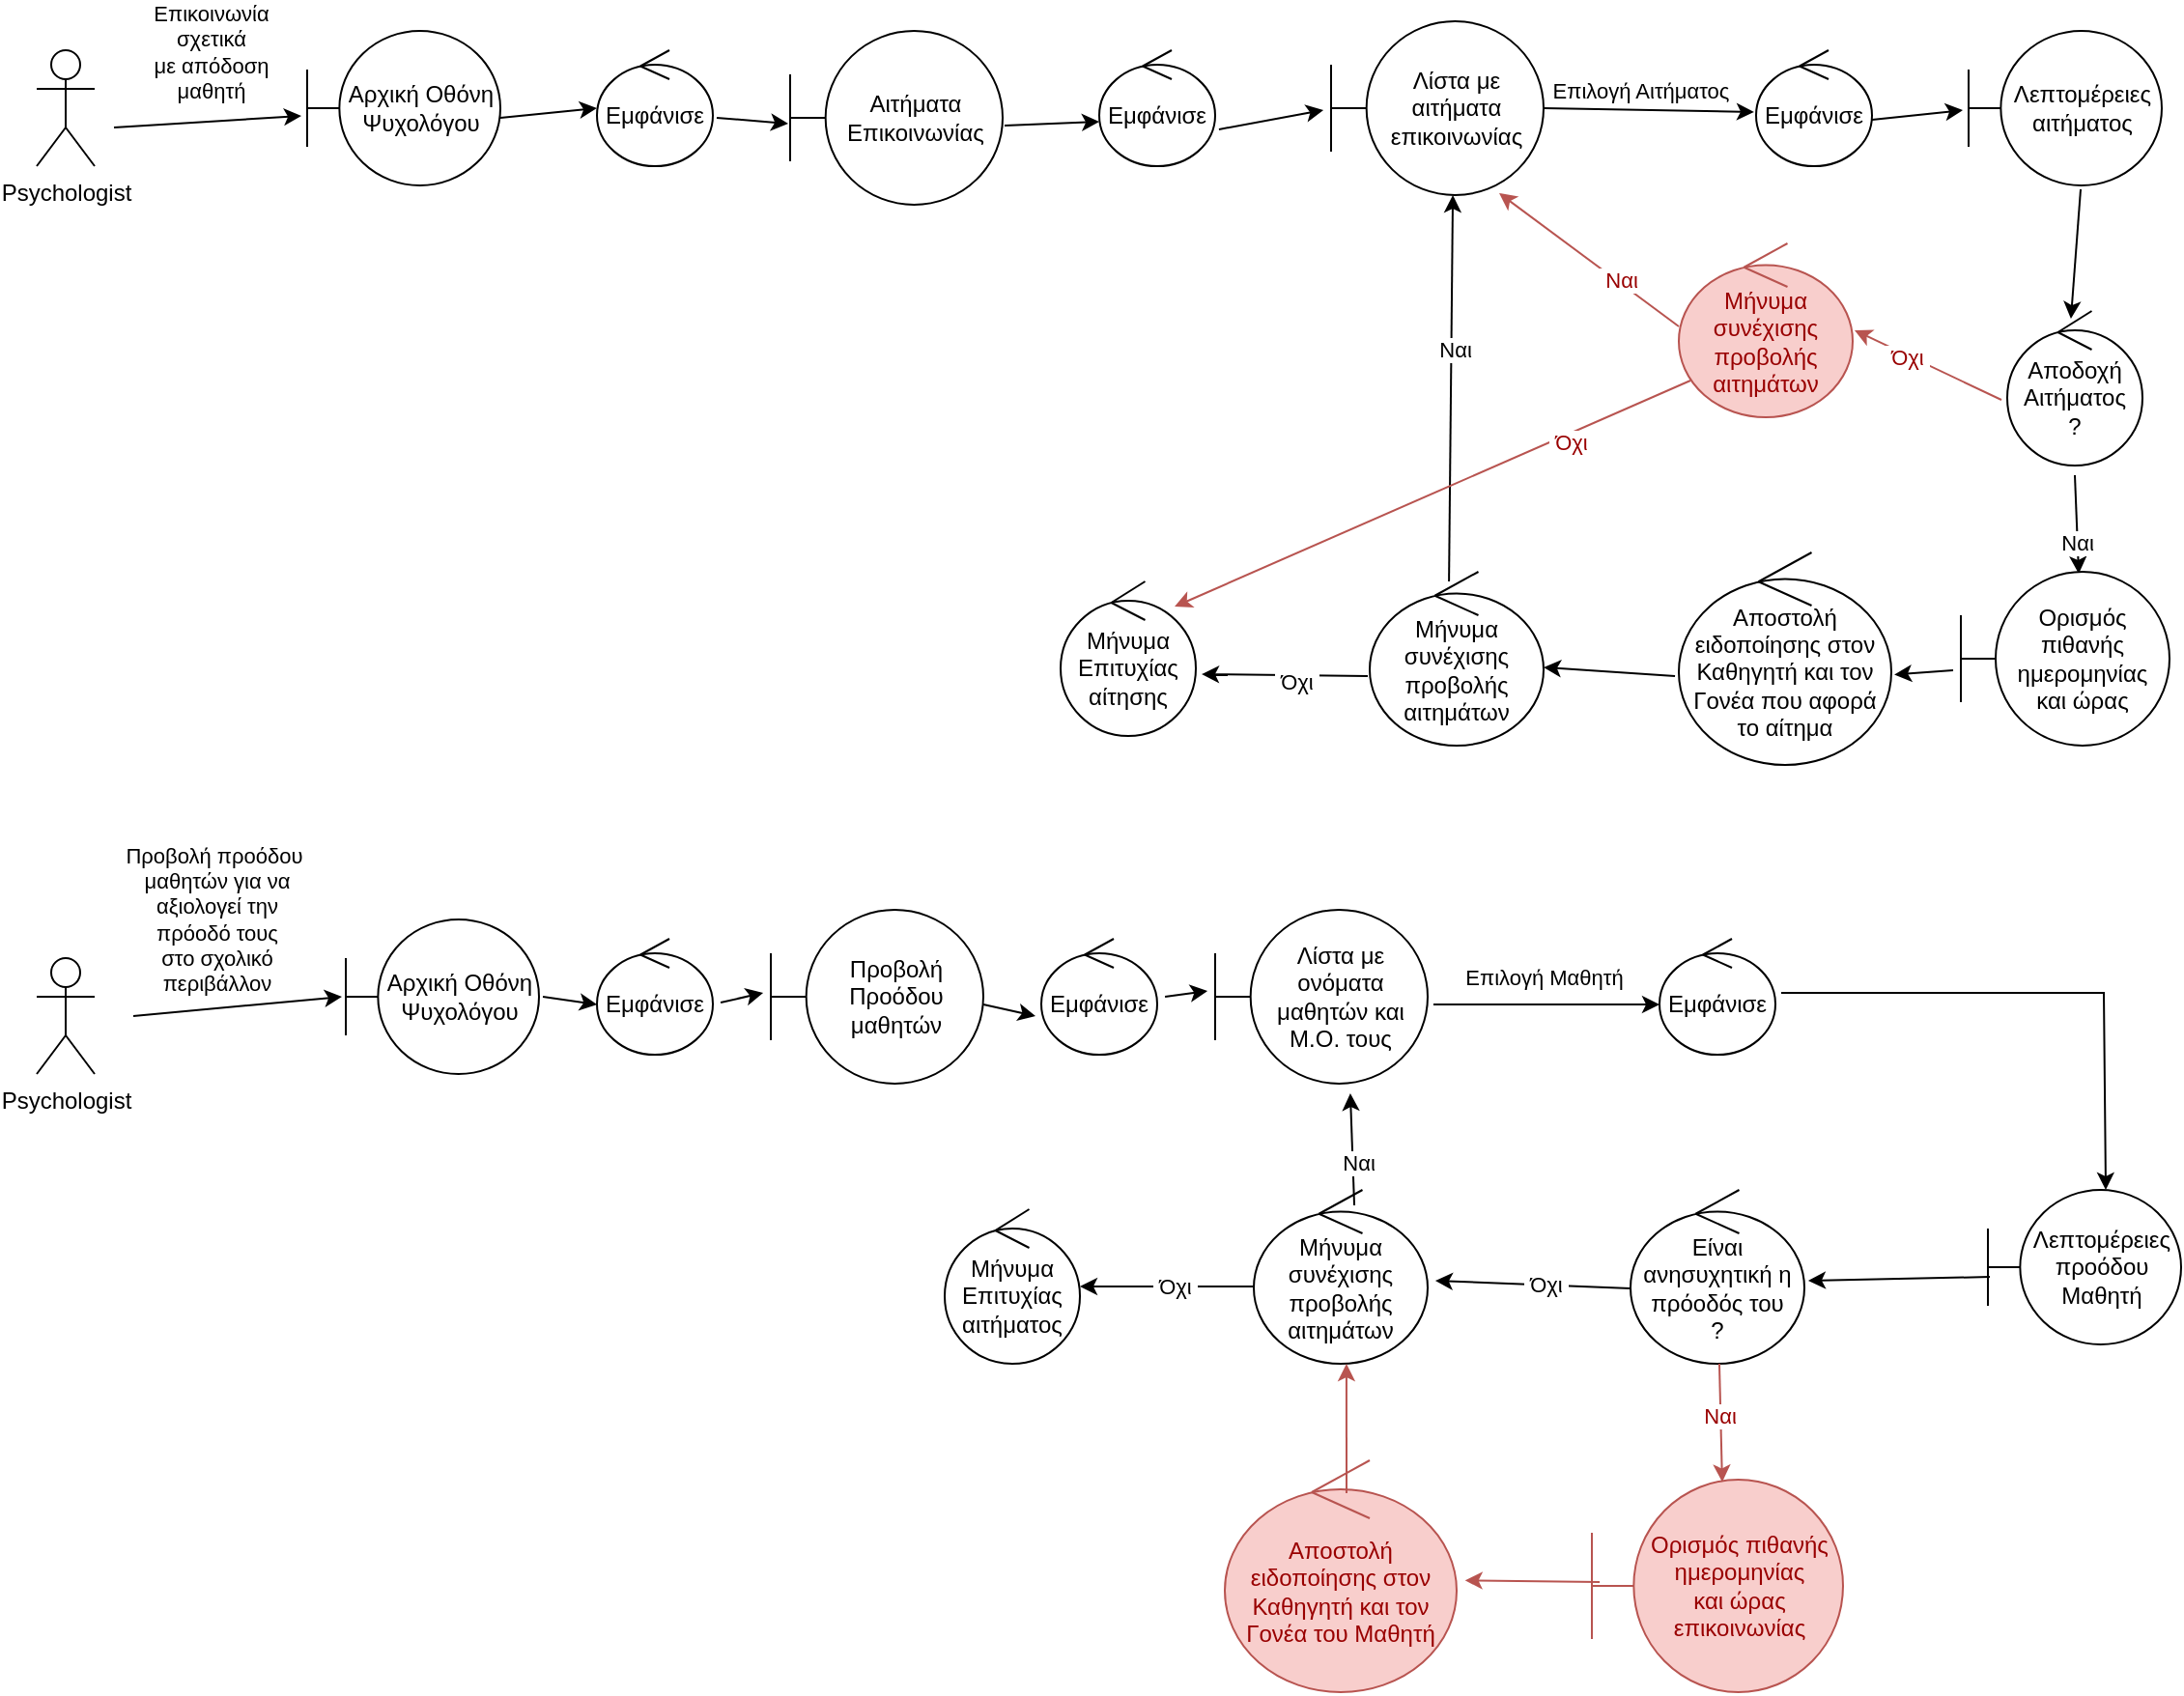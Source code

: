 <mxfile version="21.2.1" type="device">
  <diagram name="Σελίδα-1" id="LZdupITZ9mR2qBKRIonI">
    <mxGraphModel dx="1434" dy="788" grid="1" gridSize="10" guides="1" tooltips="1" connect="1" arrows="1" fold="1" page="1" pageScale="1" pageWidth="1654" pageHeight="1169" math="0" shadow="0">
      <root>
        <mxCell id="0" />
        <mxCell id="1" parent="0" />
        <mxCell id="di3pVgiRcagybMF0xE92-1" value="Psychologist" style="shape=umlActor;verticalLabelPosition=bottom;verticalAlign=top;html=1;outlineConnect=0;" parent="1" vertex="1">
          <mxGeometry x="70" y="70" width="30" height="60" as="geometry" />
        </mxCell>
        <mxCell id="di3pVgiRcagybMF0xE92-2" value="Αρχική Οθόνη Ψυχολόγου" style="shape=umlBoundary;whiteSpace=wrap;html=1;" parent="1" vertex="1">
          <mxGeometry x="210" y="60" width="100" height="80" as="geometry" />
        </mxCell>
        <mxCell id="di3pVgiRcagybMF0xE92-3" value="" style="endArrow=classic;html=1;rounded=0;entryX=-0.03;entryY=0.55;entryDx=0;entryDy=0;entryPerimeter=0;" parent="1" target="di3pVgiRcagybMF0xE92-2" edge="1">
          <mxGeometry width="50" height="50" relative="1" as="geometry">
            <mxPoint x="110" y="110" as="sourcePoint" />
            <mxPoint x="190" y="250" as="targetPoint" />
          </mxGeometry>
        </mxCell>
        <mxCell id="di3pVgiRcagybMF0xE92-4" value="Επικοινωνία &lt;br&gt;σχετικά&lt;br&gt;με απόδοση&lt;br&gt;μαθητή" style="edgeLabel;html=1;align=center;verticalAlign=middle;resizable=0;points=[];" parent="di3pVgiRcagybMF0xE92-3" vertex="1" connectable="0">
          <mxGeometry x="0.503" y="-2" relative="1" as="geometry">
            <mxPoint x="-23" y="-37" as="offset" />
          </mxGeometry>
        </mxCell>
        <mxCell id="di3pVgiRcagybMF0xE92-5" value="Εμφάνισε" style="ellipse;shape=umlControl;whiteSpace=wrap;html=1;" parent="1" vertex="1">
          <mxGeometry x="360" y="70" width="60" height="60" as="geometry" />
        </mxCell>
        <mxCell id="di3pVgiRcagybMF0xE92-6" value="" style="endArrow=classic;html=1;rounded=0;exitX=1;exitY=0.563;exitDx=0;exitDy=0;exitPerimeter=0;entryX=0;entryY=0.5;entryDx=0;entryDy=0;entryPerimeter=0;" parent="1" source="di3pVgiRcagybMF0xE92-2" target="di3pVgiRcagybMF0xE92-5" edge="1">
          <mxGeometry width="50" height="50" relative="1" as="geometry">
            <mxPoint x="350" y="270" as="sourcePoint" />
            <mxPoint x="400" y="220" as="targetPoint" />
          </mxGeometry>
        </mxCell>
        <mxCell id="di3pVgiRcagybMF0xE92-7" value="Αιτήματα Επικοινωνίας" style="shape=umlBoundary;whiteSpace=wrap;html=1;" parent="1" vertex="1">
          <mxGeometry x="460" y="60" width="110" height="90" as="geometry" />
        </mxCell>
        <mxCell id="di3pVgiRcagybMF0xE92-8" value="" style="endArrow=classic;html=1;rounded=0;exitX=1.033;exitY=0.583;exitDx=0;exitDy=0;exitPerimeter=0;entryX=-0.009;entryY=0.533;entryDx=0;entryDy=0;entryPerimeter=0;" parent="1" source="di3pVgiRcagybMF0xE92-5" target="di3pVgiRcagybMF0xE92-7" edge="1">
          <mxGeometry width="50" height="50" relative="1" as="geometry">
            <mxPoint x="370" y="330" as="sourcePoint" />
            <mxPoint x="420" y="280" as="targetPoint" />
          </mxGeometry>
        </mxCell>
        <mxCell id="di3pVgiRcagybMF0xE92-11" value="Εμφάνισε" style="ellipse;shape=umlControl;whiteSpace=wrap;html=1;" parent="1" vertex="1">
          <mxGeometry x="620" y="70" width="60" height="60" as="geometry" />
        </mxCell>
        <mxCell id="di3pVgiRcagybMF0xE92-12" value="" style="endArrow=classic;html=1;rounded=0;exitX=1.009;exitY=0.544;exitDx=0;exitDy=0;exitPerimeter=0;entryX=0;entryY=0.617;entryDx=0;entryDy=0;entryPerimeter=0;" parent="1" source="di3pVgiRcagybMF0xE92-7" target="di3pVgiRcagybMF0xE92-11" edge="1">
          <mxGeometry width="50" height="50" relative="1" as="geometry">
            <mxPoint x="580" y="180" as="sourcePoint" />
            <mxPoint x="620" y="140" as="targetPoint" />
          </mxGeometry>
        </mxCell>
        <mxCell id="di3pVgiRcagybMF0xE92-13" value="Λίστα με αιτήματα επικοινωνίας" style="shape=umlBoundary;whiteSpace=wrap;html=1;" parent="1" vertex="1">
          <mxGeometry x="740" y="55" width="110" height="90" as="geometry" />
        </mxCell>
        <mxCell id="di3pVgiRcagybMF0xE92-14" value="" style="endArrow=classic;html=1;rounded=0;exitX=1.033;exitY=0.683;exitDx=0;exitDy=0;exitPerimeter=0;entryX=-0.036;entryY=0.511;entryDx=0;entryDy=0;entryPerimeter=0;" parent="1" source="di3pVgiRcagybMF0xE92-11" target="di3pVgiRcagybMF0xE92-13" edge="1">
          <mxGeometry width="50" height="50" relative="1" as="geometry">
            <mxPoint x="700" y="250" as="sourcePoint" />
            <mxPoint x="750" y="200" as="targetPoint" />
          </mxGeometry>
        </mxCell>
        <mxCell id="di3pVgiRcagybMF0xE92-15" value="Εμφάνισε" style="ellipse;shape=umlControl;whiteSpace=wrap;html=1;" parent="1" vertex="1">
          <mxGeometry x="960" y="70" width="60" height="60" as="geometry" />
        </mxCell>
        <mxCell id="di3pVgiRcagybMF0xE92-16" value="" style="endArrow=classic;html=1;rounded=0;exitX=1;exitY=0.5;exitDx=0;exitDy=0;exitPerimeter=0;entryX=-0.017;entryY=0.533;entryDx=0;entryDy=0;entryPerimeter=0;" parent="1" source="di3pVgiRcagybMF0xE92-13" target="di3pVgiRcagybMF0xE92-15" edge="1">
          <mxGeometry width="50" height="50" relative="1" as="geometry">
            <mxPoint x="830" y="190" as="sourcePoint" />
            <mxPoint x="880" y="140" as="targetPoint" />
          </mxGeometry>
        </mxCell>
        <mxCell id="di3pVgiRcagybMF0xE92-17" value="Επιλογή Αιτήματος" style="edgeLabel;html=1;align=center;verticalAlign=middle;resizable=0;points=[];" parent="di3pVgiRcagybMF0xE92-16" vertex="1" connectable="0">
          <mxGeometry x="0.414" y="-2" relative="1" as="geometry">
            <mxPoint x="-27" y="-13" as="offset" />
          </mxGeometry>
        </mxCell>
        <mxCell id="di3pVgiRcagybMF0xE92-18" value="Λεπτομέρειες αιτήματος" style="shape=umlBoundary;whiteSpace=wrap;html=1;" parent="1" vertex="1">
          <mxGeometry x="1070" y="60" width="100" height="80" as="geometry" />
        </mxCell>
        <mxCell id="di3pVgiRcagybMF0xE92-19" value="" style="endArrow=classic;html=1;rounded=0;exitX=1;exitY=0.6;exitDx=0;exitDy=0;exitPerimeter=0;entryX=-0.03;entryY=0.513;entryDx=0;entryDy=0;entryPerimeter=0;" parent="1" source="di3pVgiRcagybMF0xE92-15" target="di3pVgiRcagybMF0xE92-18" edge="1">
          <mxGeometry width="50" height="50" relative="1" as="geometry">
            <mxPoint x="1070" y="300" as="sourcePoint" />
            <mxPoint x="1120" y="250" as="targetPoint" />
          </mxGeometry>
        </mxCell>
        <mxCell id="di3pVgiRcagybMF0xE92-20" value="Αποδοχή Αιτήματος&lt;br&gt;?" style="ellipse;shape=umlControl;whiteSpace=wrap;html=1;" parent="1" vertex="1">
          <mxGeometry x="1090" y="205" width="70" height="80" as="geometry" />
        </mxCell>
        <mxCell id="di3pVgiRcagybMF0xE92-21" value="" style="endArrow=classic;html=1;rounded=0;exitX=0.58;exitY=1.025;exitDx=0;exitDy=0;exitPerimeter=0;entryX=0.471;entryY=0.05;entryDx=0;entryDy=0;entryPerimeter=0;" parent="1" source="di3pVgiRcagybMF0xE92-18" target="di3pVgiRcagybMF0xE92-20" edge="1">
          <mxGeometry width="50" height="50" relative="1" as="geometry">
            <mxPoint x="1160" y="200" as="sourcePoint" />
            <mxPoint x="1210" y="150" as="targetPoint" />
          </mxGeometry>
        </mxCell>
        <mxCell id="di3pVgiRcagybMF0xE92-22" value="" style="endArrow=classic;html=1;rounded=0;entryX=0.565;entryY=0.011;entryDx=0;entryDy=0;entryPerimeter=0;exitX=0.5;exitY=1.063;exitDx=0;exitDy=0;exitPerimeter=0;" parent="1" source="di3pVgiRcagybMF0xE92-20" target="di3pVgiRcagybMF0xE92-24" edge="1">
          <mxGeometry width="50" height="50" relative="1" as="geometry">
            <mxPoint x="1090" y="221" as="sourcePoint" />
            <mxPoint x="1020" y="270" as="targetPoint" />
          </mxGeometry>
        </mxCell>
        <mxCell id="di3pVgiRcagybMF0xE92-23" value="&amp;nbsp;Ναι&amp;nbsp;" style="edgeLabel;html=1;align=center;verticalAlign=middle;resizable=0;points=[];" parent="di3pVgiRcagybMF0xE92-22" vertex="1" connectable="0">
          <mxGeometry x="0.373" y="-1" relative="1" as="geometry">
            <mxPoint as="offset" />
          </mxGeometry>
        </mxCell>
        <mxCell id="di3pVgiRcagybMF0xE92-24" value="Ορισμός πιθανής ημερομηνίας &lt;br&gt;και ώρας" style="shape=umlBoundary;whiteSpace=wrap;html=1;" parent="1" vertex="1">
          <mxGeometry x="1066" y="340" width="108" height="90" as="geometry" />
        </mxCell>
        <mxCell id="di3pVgiRcagybMF0xE92-25" value="Αποστολή ειδοποίησης στον Καθηγητή και τον Γονέα που αφορά το αίτημα" style="ellipse;shape=umlControl;whiteSpace=wrap;html=1;" parent="1" vertex="1">
          <mxGeometry x="920" y="330" width="110" height="110" as="geometry" />
        </mxCell>
        <mxCell id="di3pVgiRcagybMF0xE92-26" value="" style="endArrow=classic;html=1;rounded=0;entryX=1.014;entryY=0.575;entryDx=0;entryDy=0;entryPerimeter=0;exitX=-0.037;exitY=0.567;exitDx=0;exitDy=0;exitPerimeter=0;" parent="1" source="di3pVgiRcagybMF0xE92-24" target="di3pVgiRcagybMF0xE92-25" edge="1">
          <mxGeometry width="50" height="50" relative="1" as="geometry">
            <mxPoint x="870" y="370" as="sourcePoint" />
            <mxPoint x="840" y="240" as="targetPoint" />
          </mxGeometry>
        </mxCell>
        <mxCell id="di3pVgiRcagybMF0xE92-27" value="" style="endArrow=classic;html=1;rounded=0;exitX=-0.018;exitY=0.582;exitDx=0;exitDy=0;exitPerimeter=0;entryX=1;entryY=0.55;entryDx=0;entryDy=0;entryPerimeter=0;" parent="1" source="di3pVgiRcagybMF0xE92-25" target="di3pVgiRcagybMF0xE92-29" edge="1">
          <mxGeometry width="50" height="50" relative="1" as="geometry">
            <mxPoint x="610" y="240" as="sourcePoint" />
            <mxPoint x="660" y="229" as="targetPoint" />
          </mxGeometry>
        </mxCell>
        <mxCell id="di3pVgiRcagybMF0xE92-29" value="Μήνυμα συνέχισης προβολής αιτημάτων" style="ellipse;shape=umlControl;whiteSpace=wrap;html=1;" parent="1" vertex="1">
          <mxGeometry x="760" y="340" width="90" height="90" as="geometry" />
        </mxCell>
        <mxCell id="di3pVgiRcagybMF0xE92-30" value="" style="endArrow=classic;html=1;rounded=0;entryX=0.573;entryY=1;entryDx=0;entryDy=0;entryPerimeter=0;exitX=0.456;exitY=0.056;exitDx=0;exitDy=0;exitPerimeter=0;" parent="1" source="di3pVgiRcagybMF0xE92-29" target="di3pVgiRcagybMF0xE92-13" edge="1">
          <mxGeometry width="50" height="50" relative="1" as="geometry">
            <mxPoint x="300" y="220" as="sourcePoint" />
            <mxPoint x="460" y="200" as="targetPoint" />
          </mxGeometry>
        </mxCell>
        <mxCell id="di3pVgiRcagybMF0xE92-33" value="&amp;nbsp;Ναι&amp;nbsp;" style="edgeLabel;html=1;align=center;verticalAlign=middle;resizable=0;points=[];" parent="di3pVgiRcagybMF0xE92-30" vertex="1" connectable="0">
          <mxGeometry x="0.203" y="-2" relative="1" as="geometry">
            <mxPoint as="offset" />
          </mxGeometry>
        </mxCell>
        <mxCell id="di3pVgiRcagybMF0xE92-34" value="" style="endArrow=classic;html=1;rounded=0;exitX=-0.011;exitY=0.6;exitDx=0;exitDy=0;exitPerimeter=0;entryX=1.043;entryY=0.6;entryDx=0;entryDy=0;entryPerimeter=0;" parent="1" source="di3pVgiRcagybMF0xE92-29" target="di3pVgiRcagybMF0xE92-37" edge="1">
          <mxGeometry width="50" height="50" relative="1" as="geometry">
            <mxPoint x="340" y="260" as="sourcePoint" />
            <mxPoint x="380" y="250" as="targetPoint" />
          </mxGeometry>
        </mxCell>
        <mxCell id="di3pVgiRcagybMF0xE92-35" value="&amp;nbsp;Όχι&amp;nbsp;" style="edgeLabel;html=1;align=center;verticalAlign=middle;resizable=0;points=[];" parent="di3pVgiRcagybMF0xE92-34" vertex="1" connectable="0">
          <mxGeometry x="-0.123" y="3" relative="1" as="geometry">
            <mxPoint as="offset" />
          </mxGeometry>
        </mxCell>
        <mxCell id="di3pVgiRcagybMF0xE92-37" value="Μήνυμα Επιτυχίας αίτησης" style="ellipse;shape=umlControl;whiteSpace=wrap;html=1;" parent="1" vertex="1">
          <mxGeometry x="600" y="345" width="70" height="80" as="geometry" />
        </mxCell>
        <mxCell id="di3pVgiRcagybMF0xE92-38" value="" style="endArrow=classic;html=1;rounded=0;exitX=-0.043;exitY=0.575;exitDx=0;exitDy=0;exitPerimeter=0;fillColor=#f8cecc;strokeColor=#b85450;entryX=1.011;entryY=0.5;entryDx=0;entryDy=0;entryPerimeter=0;" parent="1" source="di3pVgiRcagybMF0xE92-20" target="di3pVgiRcagybMF0xE92-40" edge="1">
          <mxGeometry width="50" height="50" relative="1" as="geometry">
            <mxPoint x="900" y="280" as="sourcePoint" />
            <mxPoint x="960" y="250" as="targetPoint" />
          </mxGeometry>
        </mxCell>
        <mxCell id="di3pVgiRcagybMF0xE92-39" value="&amp;nbsp;Όχι&amp;nbsp;" style="edgeLabel;html=1;align=center;verticalAlign=middle;resizable=0;points=[];fontColor=#990000;" parent="di3pVgiRcagybMF0xE92-38" vertex="1" connectable="0">
          <mxGeometry x="0.281" y="1" relative="1" as="geometry">
            <mxPoint as="offset" />
          </mxGeometry>
        </mxCell>
        <mxCell id="di3pVgiRcagybMF0xE92-40" value="&lt;font color=&quot;#990000&quot;&gt;Μήνυμα συνέχισης προβολής αιτημάτων&lt;/font&gt;" style="ellipse;shape=umlControl;whiteSpace=wrap;html=1;fillColor=#f8cecc;strokeColor=#b85450;" parent="1" vertex="1">
          <mxGeometry x="920" y="170" width="90" height="90" as="geometry" />
        </mxCell>
        <mxCell id="di3pVgiRcagybMF0xE92-41" value="" style="endArrow=classic;html=1;rounded=0;exitX=0;exitY=0.478;exitDx=0;exitDy=0;exitPerimeter=0;entryX=0.791;entryY=0.989;entryDx=0;entryDy=0;entryPerimeter=0;fillColor=#f8cecc;strokeColor=#b85450;" parent="1" source="di3pVgiRcagybMF0xE92-40" target="di3pVgiRcagybMF0xE92-13" edge="1">
          <mxGeometry width="50" height="50" relative="1" as="geometry">
            <mxPoint x="880" y="200" as="sourcePoint" />
            <mxPoint x="930" y="150" as="targetPoint" />
          </mxGeometry>
        </mxCell>
        <mxCell id="di3pVgiRcagybMF0xE92-42" value="&amp;nbsp;Ναι&amp;nbsp;" style="edgeLabel;html=1;align=center;verticalAlign=middle;resizable=0;points=[];fontColor=#990000;" parent="di3pVgiRcagybMF0xE92-41" vertex="1" connectable="0">
          <mxGeometry x="-0.327" y="-1" relative="1" as="geometry">
            <mxPoint as="offset" />
          </mxGeometry>
        </mxCell>
        <mxCell id="di3pVgiRcagybMF0xE92-43" value="" style="endArrow=classic;html=1;rounded=0;exitX=0.067;exitY=0.789;exitDx=0;exitDy=0;exitPerimeter=0;fillColor=#f8cecc;strokeColor=#b85450;entryX=0.843;entryY=0.163;entryDx=0;entryDy=0;entryPerimeter=0;" parent="1" source="di3pVgiRcagybMF0xE92-40" target="di3pVgiRcagybMF0xE92-37" edge="1">
          <mxGeometry width="50" height="50" relative="1" as="geometry">
            <mxPoint x="700" y="260" as="sourcePoint" />
            <mxPoint x="750" y="210" as="targetPoint" />
          </mxGeometry>
        </mxCell>
        <mxCell id="di3pVgiRcagybMF0xE92-45" value="&amp;nbsp;Όχι&amp;nbsp;" style="edgeLabel;html=1;align=center;verticalAlign=middle;resizable=0;points=[];fontColor=#990000;" parent="di3pVgiRcagybMF0xE92-43" vertex="1" connectable="0">
          <mxGeometry x="-0.525" y="3" relative="1" as="geometry">
            <mxPoint y="1" as="offset" />
          </mxGeometry>
        </mxCell>
        <mxCell id="RGzl5aq1SN7Kaot9IfNe-2" value="Psychologist" style="shape=umlActor;verticalLabelPosition=bottom;verticalAlign=top;html=1;outlineConnect=0;" vertex="1" parent="1">
          <mxGeometry x="70" y="540" width="30" height="60" as="geometry" />
        </mxCell>
        <mxCell id="RGzl5aq1SN7Kaot9IfNe-4" value="Αρχική Οθόνη Ψυχολόγου" style="shape=umlBoundary;whiteSpace=wrap;html=1;" vertex="1" parent="1">
          <mxGeometry x="230" y="520" width="100" height="80" as="geometry" />
        </mxCell>
        <mxCell id="RGzl5aq1SN7Kaot9IfNe-5" value="Εμφάνισε" style="ellipse;shape=umlControl;whiteSpace=wrap;html=1;" vertex="1" parent="1">
          <mxGeometry x="360" y="530" width="60" height="60" as="geometry" />
        </mxCell>
        <mxCell id="RGzl5aq1SN7Kaot9IfNe-6" value="Εμφάνισε" style="ellipse;shape=umlControl;whiteSpace=wrap;html=1;" vertex="1" parent="1">
          <mxGeometry x="590" y="530" width="60" height="60" as="geometry" />
        </mxCell>
        <mxCell id="RGzl5aq1SN7Kaot9IfNe-7" value="Προβολή&lt;br/&gt;Προόδου μαθητών" style="shape=umlBoundary;whiteSpace=wrap;html=1;" vertex="1" parent="1">
          <mxGeometry x="450" y="515" width="110" height="90" as="geometry" />
        </mxCell>
        <mxCell id="RGzl5aq1SN7Kaot9IfNe-8" value="Λίστα με ονόματα μαθητών και Μ.Ο. τους" style="shape=umlBoundary;whiteSpace=wrap;html=1;" vertex="1" parent="1">
          <mxGeometry x="680" y="515" width="110" height="90" as="geometry" />
        </mxCell>
        <mxCell id="RGzl5aq1SN7Kaot9IfNe-9" value="" style="endArrow=classic;html=1;rounded=0;exitX=1.02;exitY=0.5;exitDx=0;exitDy=0;exitPerimeter=0;entryX=0;entryY=0.567;entryDx=0;entryDy=0;entryPerimeter=0;" edge="1" parent="1" source="RGzl5aq1SN7Kaot9IfNe-4" target="RGzl5aq1SN7Kaot9IfNe-5">
          <mxGeometry width="50" height="50" relative="1" as="geometry">
            <mxPoint x="220" y="470" as="sourcePoint" />
            <mxPoint x="270" y="420" as="targetPoint" />
          </mxGeometry>
        </mxCell>
        <mxCell id="RGzl5aq1SN7Kaot9IfNe-10" value="" style="endArrow=classic;html=1;rounded=0;exitX=1.067;exitY=0.55;exitDx=0;exitDy=0;exitPerimeter=0;entryX=-0.036;entryY=0.478;entryDx=0;entryDy=0;entryPerimeter=0;" edge="1" parent="1" source="RGzl5aq1SN7Kaot9IfNe-5" target="RGzl5aq1SN7Kaot9IfNe-7">
          <mxGeometry width="50" height="50" relative="1" as="geometry">
            <mxPoint x="420" y="490" as="sourcePoint" />
            <mxPoint x="470" y="440" as="targetPoint" />
          </mxGeometry>
        </mxCell>
        <mxCell id="RGzl5aq1SN7Kaot9IfNe-11" value="" style="endArrow=classic;html=1;rounded=0;exitX=1;exitY=0.544;exitDx=0;exitDy=0;exitPerimeter=0;entryX=-0.05;entryY=0.667;entryDx=0;entryDy=0;entryPerimeter=0;" edge="1" parent="1" source="RGzl5aq1SN7Kaot9IfNe-7" target="RGzl5aq1SN7Kaot9IfNe-6">
          <mxGeometry width="50" height="50" relative="1" as="geometry">
            <mxPoint x="440" y="460" as="sourcePoint" />
            <mxPoint x="490" y="410" as="targetPoint" />
          </mxGeometry>
        </mxCell>
        <mxCell id="RGzl5aq1SN7Kaot9IfNe-12" value="" style="endArrow=classic;html=1;rounded=0;exitX=1.067;exitY=0.5;exitDx=0;exitDy=0;exitPerimeter=0;entryX=-0.036;entryY=0.467;entryDx=0;entryDy=0;entryPerimeter=0;" edge="1" parent="1" source="RGzl5aq1SN7Kaot9IfNe-6" target="RGzl5aq1SN7Kaot9IfNe-8">
          <mxGeometry width="50" height="50" relative="1" as="geometry">
            <mxPoint x="620" y="480" as="sourcePoint" />
            <mxPoint x="670" y="430" as="targetPoint" />
          </mxGeometry>
        </mxCell>
        <mxCell id="RGzl5aq1SN7Kaot9IfNe-13" value="" style="endArrow=classic;html=1;rounded=0;entryX=-0.02;entryY=0.5;entryDx=0;entryDy=0;entryPerimeter=0;" edge="1" parent="1" target="RGzl5aq1SN7Kaot9IfNe-4">
          <mxGeometry width="50" height="50" relative="1" as="geometry">
            <mxPoint x="120" y="570" as="sourcePoint" />
            <mxPoint x="260" y="340" as="targetPoint" />
          </mxGeometry>
        </mxCell>
        <mxCell id="RGzl5aq1SN7Kaot9IfNe-14" value="Προβολή προόδου&amp;nbsp;&lt;br&gt;μαθητών για να&lt;br&gt;αξιολογεί την&lt;br&gt;πρόοδό τους&lt;br&gt;στο σχολικό&lt;br&gt;περιβάλλον" style="edgeLabel;html=1;align=center;verticalAlign=middle;resizable=0;points=[];" vertex="1" connectable="0" parent="RGzl5aq1SN7Kaot9IfNe-13">
          <mxGeometry x="-0.202" y="1" relative="1" as="geometry">
            <mxPoint y="-45" as="offset" />
          </mxGeometry>
        </mxCell>
        <mxCell id="RGzl5aq1SN7Kaot9IfNe-15" value="Εμφάνισε" style="ellipse;shape=umlControl;whiteSpace=wrap;html=1;" vertex="1" parent="1">
          <mxGeometry x="910" y="530" width="60" height="60" as="geometry" />
        </mxCell>
        <mxCell id="RGzl5aq1SN7Kaot9IfNe-16" value="" style="endArrow=classic;html=1;rounded=0;exitX=1.027;exitY=0.544;exitDx=0;exitDy=0;exitPerimeter=0;entryX=0;entryY=0.567;entryDx=0;entryDy=0;entryPerimeter=0;" edge="1" parent="1" source="RGzl5aq1SN7Kaot9IfNe-8" target="RGzl5aq1SN7Kaot9IfNe-15">
          <mxGeometry width="50" height="50" relative="1" as="geometry">
            <mxPoint x="860" y="510" as="sourcePoint" />
            <mxPoint x="910" y="460" as="targetPoint" />
          </mxGeometry>
        </mxCell>
        <mxCell id="RGzl5aq1SN7Kaot9IfNe-17" value="Επιλογή Μαθητή" style="edgeLabel;html=1;align=center;verticalAlign=middle;resizable=0;points=[];" vertex="1" connectable="0" parent="RGzl5aq1SN7Kaot9IfNe-16">
          <mxGeometry x="-0.403" y="-1" relative="1" as="geometry">
            <mxPoint x="22" y="-15" as="offset" />
          </mxGeometry>
        </mxCell>
        <mxCell id="RGzl5aq1SN7Kaot9IfNe-19" value="Λεπτομέρειες προόδου Μαθητή" style="shape=umlBoundary;whiteSpace=wrap;html=1;" vertex="1" parent="1">
          <mxGeometry x="1080" y="660" width="100" height="80" as="geometry" />
        </mxCell>
        <mxCell id="RGzl5aq1SN7Kaot9IfNe-20" value="" style="endArrow=classic;html=1;rounded=0;exitX=1.05;exitY=0.467;exitDx=0;exitDy=0;exitPerimeter=0;entryX=0.61;entryY=0;entryDx=0;entryDy=0;entryPerimeter=0;" edge="1" parent="1" source="RGzl5aq1SN7Kaot9IfNe-15" target="RGzl5aq1SN7Kaot9IfNe-19">
          <mxGeometry width="50" height="50" relative="1" as="geometry">
            <mxPoint x="950" y="510" as="sourcePoint" />
            <mxPoint x="1000" y="460" as="targetPoint" />
            <Array as="points">
              <mxPoint x="1140" y="558" />
            </Array>
          </mxGeometry>
        </mxCell>
        <mxCell id="RGzl5aq1SN7Kaot9IfNe-21" value="Είναι ανησυχητική η πρόοδός του&lt;br&gt;?" style="ellipse;shape=umlControl;whiteSpace=wrap;html=1;" vertex="1" parent="1">
          <mxGeometry x="895" y="660" width="90" height="90" as="geometry" />
        </mxCell>
        <mxCell id="RGzl5aq1SN7Kaot9IfNe-22" value="" style="endArrow=classic;html=1;rounded=0;entryX=1.022;entryY=0.522;entryDx=0;entryDy=0;entryPerimeter=0;exitX=0.01;exitY=0.563;exitDx=0;exitDy=0;exitPerimeter=0;" edge="1" parent="1" source="RGzl5aq1SN7Kaot9IfNe-19" target="RGzl5aq1SN7Kaot9IfNe-21">
          <mxGeometry width="50" height="50" relative="1" as="geometry">
            <mxPoint x="1130" y="610" as="sourcePoint" />
            <mxPoint x="980" y="680" as="targetPoint" />
          </mxGeometry>
        </mxCell>
        <mxCell id="RGzl5aq1SN7Kaot9IfNe-23" value="&lt;font color=&quot;#990000&quot;&gt;Ορισμός πιθανής ημερομηνίας &lt;br&gt;και ώρας επικοινωνίας&lt;/font&gt;" style="shape=umlBoundary;whiteSpace=wrap;html=1;fillColor=#f8cecc;strokeColor=#b85450;" vertex="1" parent="1">
          <mxGeometry x="875" y="810" width="130" height="110" as="geometry" />
        </mxCell>
        <mxCell id="RGzl5aq1SN7Kaot9IfNe-24" value="" style="endArrow=classic;html=1;rounded=0;exitX=0.511;exitY=1;exitDx=0;exitDy=0;exitPerimeter=0;entryX=0.519;entryY=0.011;entryDx=0;entryDy=0;entryPerimeter=0;fillColor=#f8cecc;strokeColor=#b85450;" edge="1" parent="1" source="RGzl5aq1SN7Kaot9IfNe-21" target="RGzl5aq1SN7Kaot9IfNe-23">
          <mxGeometry width="50" height="50" relative="1" as="geometry">
            <mxPoint x="980" y="800" as="sourcePoint" />
            <mxPoint x="740" y="780" as="targetPoint" />
          </mxGeometry>
        </mxCell>
        <mxCell id="RGzl5aq1SN7Kaot9IfNe-25" value="&amp;nbsp;Ναι&amp;nbsp;" style="edgeLabel;html=1;align=center;verticalAlign=middle;resizable=0;points=[];fontColor=#990000;" vertex="1" connectable="0" parent="RGzl5aq1SN7Kaot9IfNe-24">
          <mxGeometry x="-0.113" y="-1" relative="1" as="geometry">
            <mxPoint as="offset" />
          </mxGeometry>
        </mxCell>
        <mxCell id="RGzl5aq1SN7Kaot9IfNe-26" value="" style="endArrow=classic;html=1;rounded=0;exitX=0;exitY=0.567;exitDx=0;exitDy=0;exitPerimeter=0;entryX=1.044;entryY=0.522;entryDx=0;entryDy=0;entryPerimeter=0;" edge="1" parent="1" source="RGzl5aq1SN7Kaot9IfNe-21" target="RGzl5aq1SN7Kaot9IfNe-29">
          <mxGeometry width="50" height="50" relative="1" as="geometry">
            <mxPoint x="910" y="750" as="sourcePoint" />
            <mxPoint x="940" y="701" as="targetPoint" />
          </mxGeometry>
        </mxCell>
        <mxCell id="RGzl5aq1SN7Kaot9IfNe-27" value="&amp;nbsp;Όχι&amp;nbsp;" style="edgeLabel;html=1;align=center;verticalAlign=middle;resizable=0;points=[];" vertex="1" connectable="0" parent="RGzl5aq1SN7Kaot9IfNe-26">
          <mxGeometry x="-0.122" relative="1" as="geometry">
            <mxPoint as="offset" />
          </mxGeometry>
        </mxCell>
        <mxCell id="RGzl5aq1SN7Kaot9IfNe-28" value="&lt;font color=&quot;#990000&quot;&gt;Αποστολή ειδοποίησης στον Καθηγητή και τον Γονέα του Μαθητή&lt;/font&gt;" style="ellipse;shape=umlControl;whiteSpace=wrap;html=1;fillColor=#f8cecc;strokeColor=#b85450;" vertex="1" parent="1">
          <mxGeometry x="685" y="800" width="120" height="120" as="geometry" />
        </mxCell>
        <mxCell id="RGzl5aq1SN7Kaot9IfNe-29" value="Μήνυμα συνέχισης προβολής αιτημάτων" style="ellipse;shape=umlControl;whiteSpace=wrap;html=1;" vertex="1" parent="1">
          <mxGeometry x="700" y="660" width="90" height="90" as="geometry" />
        </mxCell>
        <mxCell id="RGzl5aq1SN7Kaot9IfNe-30" value="" style="endArrow=classic;html=1;rounded=0;exitX=0.031;exitY=0.482;exitDx=0;exitDy=0;exitPerimeter=0;entryX=1.036;entryY=0.518;entryDx=0;entryDy=0;entryPerimeter=0;fillColor=#f8cecc;strokeColor=#b85450;" edge="1" parent="1" source="RGzl5aq1SN7Kaot9IfNe-23" target="RGzl5aq1SN7Kaot9IfNe-28">
          <mxGeometry width="50" height="50" relative="1" as="geometry">
            <mxPoint x="620" y="780" as="sourcePoint" />
            <mxPoint x="670" y="730" as="targetPoint" />
          </mxGeometry>
        </mxCell>
        <mxCell id="RGzl5aq1SN7Kaot9IfNe-31" value="" style="endArrow=classic;html=1;rounded=0;exitX=0.525;exitY=0.142;exitDx=0;exitDy=0;exitPerimeter=0;entryX=0.533;entryY=1;entryDx=0;entryDy=0;entryPerimeter=0;fillColor=#f8cecc;strokeColor=#b85450;" edge="1" parent="1" source="RGzl5aq1SN7Kaot9IfNe-28" target="RGzl5aq1SN7Kaot9IfNe-29">
          <mxGeometry width="50" height="50" relative="1" as="geometry">
            <mxPoint x="590" y="800" as="sourcePoint" />
            <mxPoint x="640" y="750" as="targetPoint" />
          </mxGeometry>
        </mxCell>
        <mxCell id="RGzl5aq1SN7Kaot9IfNe-32" value="" style="endArrow=classic;html=1;rounded=0;entryX=0.636;entryY=1.056;entryDx=0;entryDy=0;entryPerimeter=0;exitX=0.578;exitY=0.089;exitDx=0;exitDy=0;exitPerimeter=0;" edge="1" parent="1" source="RGzl5aq1SN7Kaot9IfNe-29" target="RGzl5aq1SN7Kaot9IfNe-8">
          <mxGeometry width="50" height="50" relative="1" as="geometry">
            <mxPoint x="500" y="790" as="sourcePoint" />
            <mxPoint x="650" y="650" as="targetPoint" />
          </mxGeometry>
        </mxCell>
        <mxCell id="RGzl5aq1SN7Kaot9IfNe-33" value="&amp;nbsp;Ναι&amp;nbsp;" style="edgeLabel;html=1;align=center;verticalAlign=middle;resizable=0;points=[];" vertex="1" connectable="0" parent="RGzl5aq1SN7Kaot9IfNe-32">
          <mxGeometry x="-0.227" y="-3" relative="1" as="geometry">
            <mxPoint as="offset" />
          </mxGeometry>
        </mxCell>
        <mxCell id="RGzl5aq1SN7Kaot9IfNe-34" value="" style="endArrow=classic;html=1;rounded=0;exitX=0;exitY=0.556;exitDx=0;exitDy=0;exitPerimeter=0;" edge="1" parent="1" source="RGzl5aq1SN7Kaot9IfNe-29" target="RGzl5aq1SN7Kaot9IfNe-36">
          <mxGeometry width="50" height="50" relative="1" as="geometry">
            <mxPoint x="480" y="820" as="sourcePoint" />
            <mxPoint x="570" y="710" as="targetPoint" />
          </mxGeometry>
        </mxCell>
        <mxCell id="RGzl5aq1SN7Kaot9IfNe-35" value="&amp;nbsp;Όχι&amp;nbsp;" style="edgeLabel;html=1;align=center;verticalAlign=middle;resizable=0;points=[];" vertex="1" connectable="0" parent="RGzl5aq1SN7Kaot9IfNe-34">
          <mxGeometry x="-0.093" relative="1" as="geometry">
            <mxPoint as="offset" />
          </mxGeometry>
        </mxCell>
        <mxCell id="RGzl5aq1SN7Kaot9IfNe-36" value="Μήνυμα Επιτυχίας αιτήματος" style="ellipse;shape=umlControl;whiteSpace=wrap;html=1;" vertex="1" parent="1">
          <mxGeometry x="540" y="670" width="70" height="80" as="geometry" />
        </mxCell>
      </root>
    </mxGraphModel>
  </diagram>
</mxfile>
